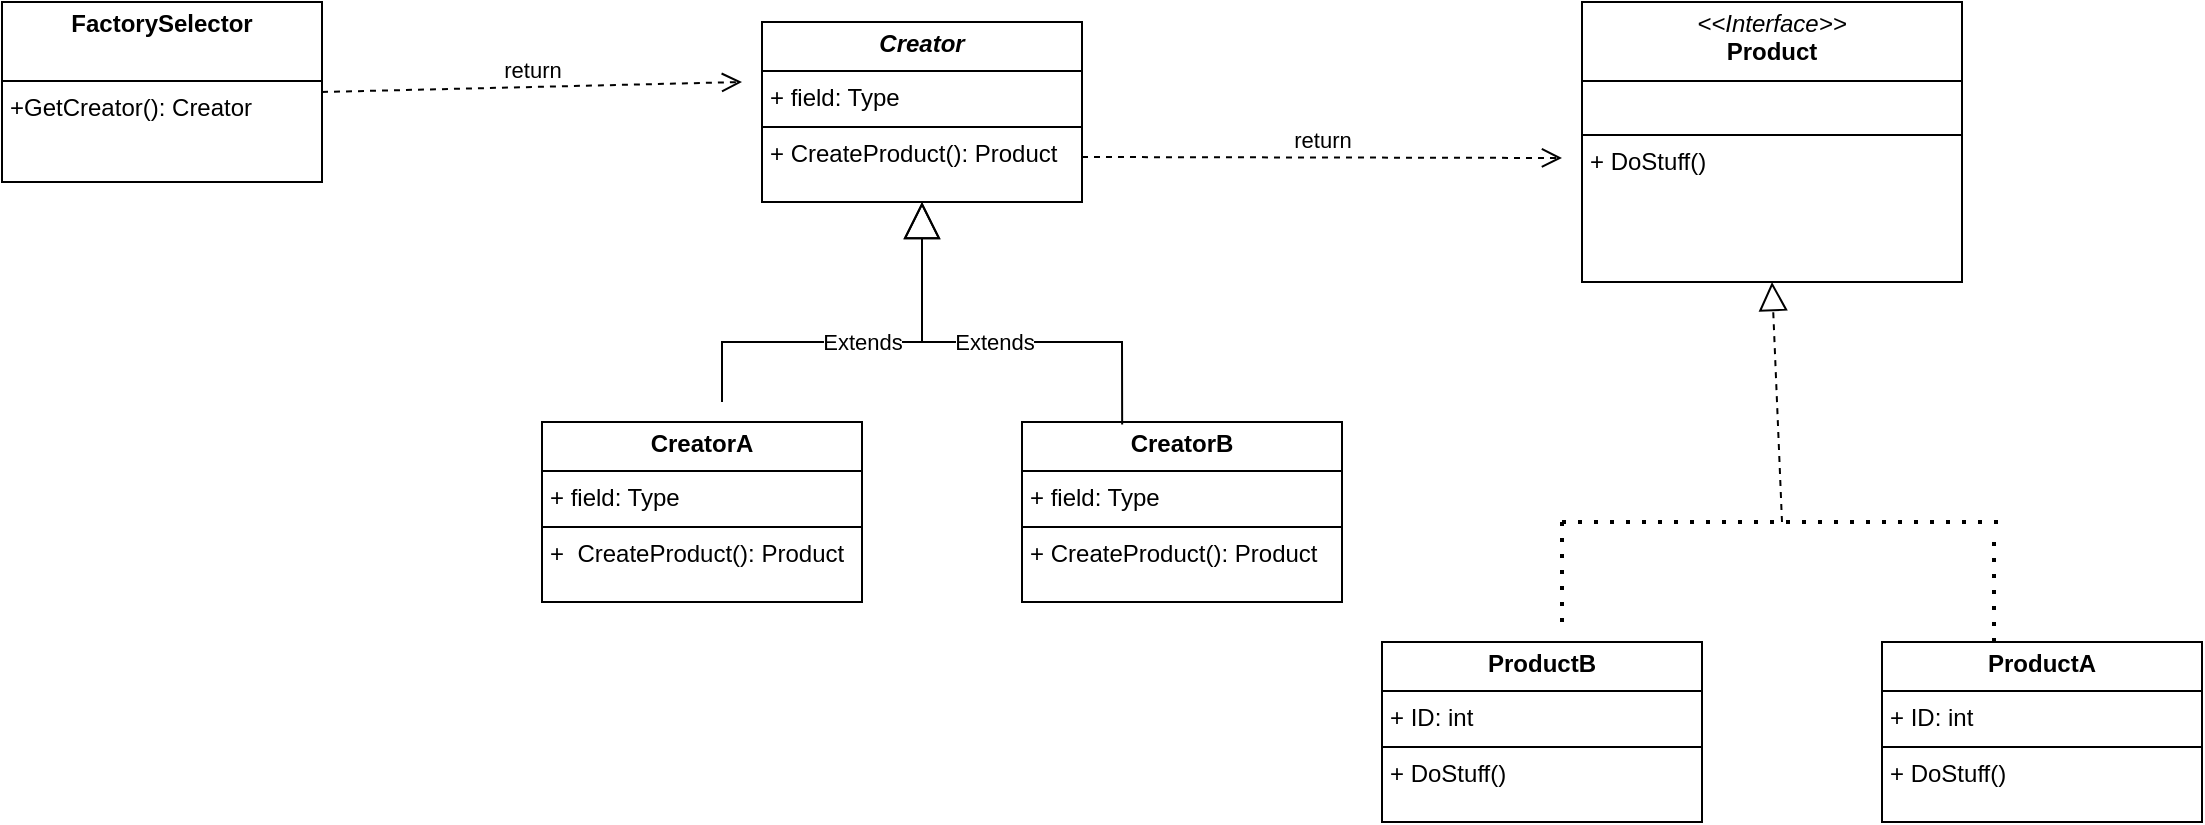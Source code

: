 <mxfile version="24.8.0">
  <diagram id="C5RBs43oDa-KdzZeNtuy" name="Page-1">
    <mxGraphModel dx="2504" dy="1103" grid="1" gridSize="10" guides="1" tooltips="1" connect="1" arrows="1" fold="1" page="1" pageScale="1" pageWidth="827" pageHeight="1169" math="0" shadow="0">
      <root>
        <mxCell id="WIyWlLk6GJQsqaUBKTNV-0" />
        <mxCell id="WIyWlLk6GJQsqaUBKTNV-1" parent="WIyWlLk6GJQsqaUBKTNV-0" />
        <mxCell id="cG8TK_tGPBHAOl_g6Xwz-0" value="&lt;p style=&quot;margin:0px;margin-top:4px;text-align:center;&quot;&gt;&lt;i&gt;&amp;lt;&amp;lt;Interface&amp;gt;&amp;gt;&lt;/i&gt;&lt;br&gt;&lt;b&gt;Product&lt;/b&gt;&lt;/p&gt;&lt;hr size=&quot;1&quot; style=&quot;border-style:solid;&quot;&gt;&lt;p style=&quot;margin:0px;margin-left:4px;&quot;&gt;&lt;br&gt;&lt;/p&gt;&lt;hr size=&quot;1&quot; style=&quot;border-style:solid;&quot;&gt;&lt;p style=&quot;margin:0px;margin-left:4px;&quot;&gt;+ DoStuff()&lt;br&gt;&lt;br&gt;&lt;/p&gt;" style="verticalAlign=top;align=left;overflow=fill;html=1;whiteSpace=wrap;" vertex="1" parent="WIyWlLk6GJQsqaUBKTNV-1">
          <mxGeometry x="620" y="140" width="190" height="140" as="geometry" />
        </mxCell>
        <mxCell id="cG8TK_tGPBHAOl_g6Xwz-2" value="&lt;p style=&quot;margin:0px;margin-top:4px;text-align:center;&quot;&gt;&lt;b&gt;ProductA&lt;/b&gt;&lt;/p&gt;&lt;hr size=&quot;1&quot; style=&quot;border-style:solid;&quot;&gt;&lt;p style=&quot;margin:0px;margin-left:4px;&quot;&gt;+ ID: int&lt;/p&gt;&lt;hr size=&quot;1&quot; style=&quot;border-style:solid;&quot;&gt;&lt;p style=&quot;margin:0px;margin-left:4px;&quot;&gt;+ DoStuff()&lt;br&gt;&lt;/p&gt;" style="verticalAlign=top;align=left;overflow=fill;html=1;whiteSpace=wrap;" vertex="1" parent="WIyWlLk6GJQsqaUBKTNV-1">
          <mxGeometry x="770" y="460" width="160" height="90" as="geometry" />
        </mxCell>
        <mxCell id="cG8TK_tGPBHAOl_g6Xwz-4" value="&lt;p style=&quot;margin:0px;margin-top:4px;text-align:center;&quot;&gt;&lt;b&gt;ProductB&lt;/b&gt;&lt;/p&gt;&lt;hr size=&quot;1&quot; style=&quot;border-style:solid;&quot;&gt;&lt;p style=&quot;margin:0px;margin-left:4px;&quot;&gt;+ ID: int&lt;/p&gt;&lt;hr size=&quot;1&quot; style=&quot;border-style:solid;&quot;&gt;&lt;p style=&quot;margin:0px;margin-left:4px;&quot;&gt;+ DoStuff()&lt;br&gt;&lt;/p&gt;" style="verticalAlign=top;align=left;overflow=fill;html=1;whiteSpace=wrap;" vertex="1" parent="WIyWlLk6GJQsqaUBKTNV-1">
          <mxGeometry x="520" y="460" width="160" height="90" as="geometry" />
        </mxCell>
        <mxCell id="cG8TK_tGPBHAOl_g6Xwz-8" value="" style="endArrow=block;dashed=1;endFill=0;endSize=12;html=1;rounded=0;entryX=0.5;entryY=1;entryDx=0;entryDy=0;" edge="1" parent="WIyWlLk6GJQsqaUBKTNV-1" target="cG8TK_tGPBHAOl_g6Xwz-0">
          <mxGeometry width="160" relative="1" as="geometry">
            <mxPoint x="720" y="400" as="sourcePoint" />
            <mxPoint x="720.08" y="300" as="targetPoint" />
          </mxGeometry>
        </mxCell>
        <mxCell id="cG8TK_tGPBHAOl_g6Xwz-9" value="" style="endArrow=none;dashed=1;html=1;dashPattern=1 3;strokeWidth=2;rounded=0;" edge="1" parent="WIyWlLk6GJQsqaUBKTNV-1">
          <mxGeometry width="50" height="50" relative="1" as="geometry">
            <mxPoint x="610" y="400" as="sourcePoint" />
            <mxPoint x="830" y="400" as="targetPoint" />
            <Array as="points">
              <mxPoint x="720" y="400" />
            </Array>
          </mxGeometry>
        </mxCell>
        <mxCell id="cG8TK_tGPBHAOl_g6Xwz-10" value="" style="endArrow=none;dashed=1;html=1;dashPattern=1 3;strokeWidth=2;rounded=0;" edge="1" parent="WIyWlLk6GJQsqaUBKTNV-1">
          <mxGeometry width="50" height="50" relative="1" as="geometry">
            <mxPoint x="610" y="450" as="sourcePoint" />
            <mxPoint x="610" y="400" as="targetPoint" />
          </mxGeometry>
        </mxCell>
        <mxCell id="cG8TK_tGPBHAOl_g6Xwz-11" value="" style="endArrow=none;dashed=1;html=1;dashPattern=1 3;strokeWidth=2;rounded=0;" edge="1" parent="WIyWlLk6GJQsqaUBKTNV-1">
          <mxGeometry width="50" height="50" relative="1" as="geometry">
            <mxPoint x="826" y="460" as="sourcePoint" />
            <mxPoint x="826" y="410" as="targetPoint" />
          </mxGeometry>
        </mxCell>
        <mxCell id="cG8TK_tGPBHAOl_g6Xwz-12" value="&lt;p style=&quot;margin:0px;margin-top:4px;text-align:center;&quot;&gt;&lt;b&gt;&lt;i&gt;Creator&lt;/i&gt;&lt;/b&gt;&lt;/p&gt;&lt;hr size=&quot;1&quot; style=&quot;border-style:solid;&quot;&gt;&lt;p style=&quot;margin:0px;margin-left:4px;&quot;&gt;+ field: Type&lt;/p&gt;&lt;hr size=&quot;1&quot; style=&quot;border-style:solid;&quot;&gt;&lt;p style=&quot;margin:0px;margin-left:4px;&quot;&gt;+ CreateProduct(): Product&lt;/p&gt;" style="verticalAlign=top;align=left;overflow=fill;html=1;whiteSpace=wrap;" vertex="1" parent="WIyWlLk6GJQsqaUBKTNV-1">
          <mxGeometry x="210" y="150" width="160" height="90" as="geometry" />
        </mxCell>
        <mxCell id="cG8TK_tGPBHAOl_g6Xwz-13" value="&lt;p style=&quot;margin:0px;margin-top:4px;text-align:center;&quot;&gt;&lt;b&gt;CreatorB&lt;/b&gt;&lt;/p&gt;&lt;hr size=&quot;1&quot; style=&quot;border-style:solid;&quot;&gt;&lt;p style=&quot;margin:0px;margin-left:4px;&quot;&gt;+ field: Type&lt;/p&gt;&lt;hr size=&quot;1&quot; style=&quot;border-style:solid;&quot;&gt;&lt;p style=&quot;margin:0px;margin-left:4px;&quot;&gt;+&lt;span style=&quot;background-color: initial;&quot;&gt;&amp;nbsp;&lt;/span&gt;&lt;span style=&quot;background-color: initial;&quot;&gt;CreateProduct(): Product&lt;/span&gt;&lt;/p&gt;" style="verticalAlign=top;align=left;overflow=fill;html=1;whiteSpace=wrap;" vertex="1" parent="WIyWlLk6GJQsqaUBKTNV-1">
          <mxGeometry x="340" y="350" width="160" height="90" as="geometry" />
        </mxCell>
        <mxCell id="cG8TK_tGPBHAOl_g6Xwz-14" value="&lt;p style=&quot;margin:0px;margin-top:4px;text-align:center;&quot;&gt;&lt;b&gt;CreatorA&lt;/b&gt;&lt;/p&gt;&lt;hr size=&quot;1&quot; style=&quot;border-style:solid;&quot;&gt;&lt;p style=&quot;margin:0px;margin-left:4px;&quot;&gt;+ field: Type&lt;/p&gt;&lt;hr size=&quot;1&quot; style=&quot;border-style:solid;&quot;&gt;&lt;p style=&quot;margin:0px;margin-left:4px;&quot;&gt;+&amp;nbsp;&lt;span style=&quot;background-color: initial;&quot;&gt;&amp;nbsp;&lt;/span&gt;&lt;span style=&quot;background-color: initial;&quot;&gt;CreateProduct(): Product&lt;/span&gt;&lt;/p&gt;" style="verticalAlign=top;align=left;overflow=fill;html=1;whiteSpace=wrap;" vertex="1" parent="WIyWlLk6GJQsqaUBKTNV-1">
          <mxGeometry x="100" y="350" width="160" height="90" as="geometry" />
        </mxCell>
        <mxCell id="cG8TK_tGPBHAOl_g6Xwz-15" value="Extends" style="endArrow=block;endSize=16;endFill=0;html=1;rounded=0;entryX=0.5;entryY=1;entryDx=0;entryDy=0;" edge="1" parent="WIyWlLk6GJQsqaUBKTNV-1" target="cG8TK_tGPBHAOl_g6Xwz-12">
          <mxGeometry width="160" relative="1" as="geometry">
            <mxPoint x="190" y="340" as="sourcePoint" />
            <mxPoint x="360" y="310" as="targetPoint" />
            <Array as="points">
              <mxPoint x="190" y="310" />
              <mxPoint x="290" y="310" />
            </Array>
          </mxGeometry>
        </mxCell>
        <mxCell id="cG8TK_tGPBHAOl_g6Xwz-16" value="Extends" style="endArrow=block;endSize=16;endFill=0;html=1;rounded=0;exitX=0.313;exitY=0.014;exitDx=0;exitDy=0;exitPerimeter=0;" edge="1" parent="WIyWlLk6GJQsqaUBKTNV-1" source="cG8TK_tGPBHAOl_g6Xwz-13" target="cG8TK_tGPBHAOl_g6Xwz-12">
          <mxGeometry width="160" relative="1" as="geometry">
            <mxPoint x="340" y="400" as="sourcePoint" />
            <mxPoint x="290" y="270" as="targetPoint" />
            <Array as="points">
              <mxPoint x="390" y="310" />
              <mxPoint x="290" y="310" />
            </Array>
          </mxGeometry>
        </mxCell>
        <mxCell id="cG8TK_tGPBHAOl_g6Xwz-17" value="return" style="html=1;verticalAlign=bottom;endArrow=open;dashed=1;endSize=8;curved=0;rounded=0;exitX=1;exitY=0.75;exitDx=0;exitDy=0;" edge="1" parent="WIyWlLk6GJQsqaUBKTNV-1" source="cG8TK_tGPBHAOl_g6Xwz-12">
          <mxGeometry relative="1" as="geometry">
            <mxPoint x="420" y="250" as="sourcePoint" />
            <mxPoint x="610" y="218" as="targetPoint" />
          </mxGeometry>
        </mxCell>
        <mxCell id="cG8TK_tGPBHAOl_g6Xwz-18" value="&lt;p style=&quot;margin:0px;margin-top:4px;text-align:center;&quot;&gt;&lt;b&gt;FactorySelector&lt;/b&gt;&lt;/p&gt;&lt;p style=&quot;margin:0px;margin-left:4px;&quot;&gt;&lt;br&gt;&lt;/p&gt;&lt;hr size=&quot;1&quot; style=&quot;border-style:solid;&quot;&gt;&lt;p style=&quot;margin:0px;margin-left:4px;&quot;&gt;+GetCreator(): Creator&lt;/p&gt;" style="verticalAlign=top;align=left;overflow=fill;html=1;whiteSpace=wrap;" vertex="1" parent="WIyWlLk6GJQsqaUBKTNV-1">
          <mxGeometry x="-170" y="140" width="160" height="90" as="geometry" />
        </mxCell>
        <mxCell id="cG8TK_tGPBHAOl_g6Xwz-19" value="return" style="html=1;verticalAlign=bottom;endArrow=open;dashed=1;endSize=8;curved=0;rounded=0;exitX=1;exitY=0.5;exitDx=0;exitDy=0;" edge="1" parent="WIyWlLk6GJQsqaUBKTNV-1" source="cG8TK_tGPBHAOl_g6Xwz-18">
          <mxGeometry relative="1" as="geometry">
            <mxPoint x="160" y="190" as="sourcePoint" />
            <mxPoint x="200" y="180" as="targetPoint" />
          </mxGeometry>
        </mxCell>
      </root>
    </mxGraphModel>
  </diagram>
</mxfile>
